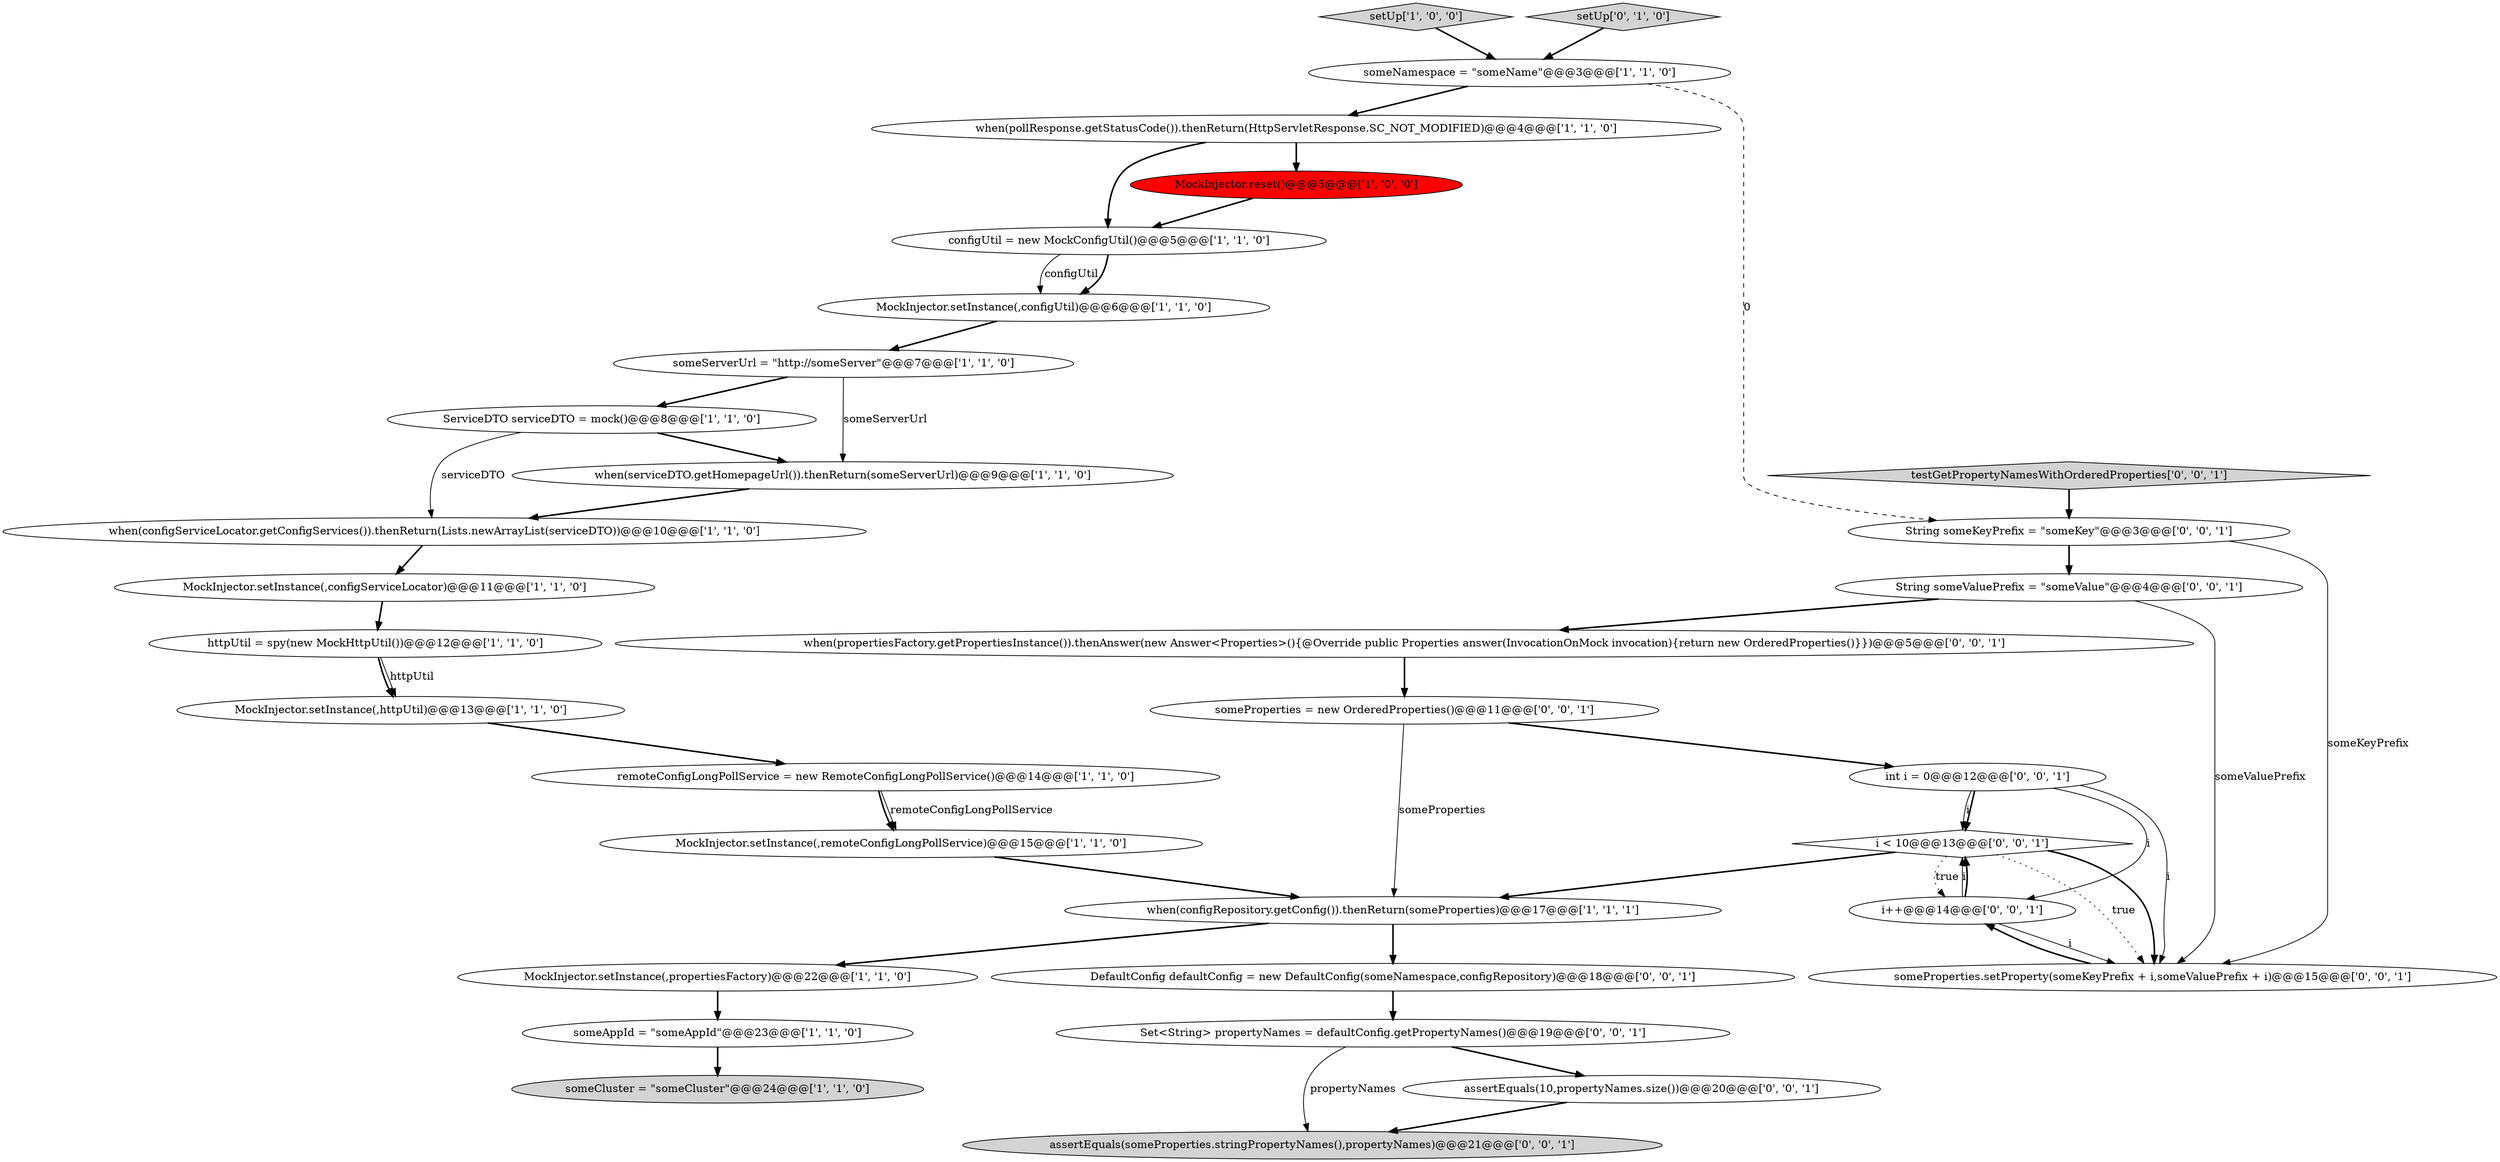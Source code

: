 digraph {
25 [style = filled, label = "Set<String> propertyNames = defaultConfig.getPropertyNames()@@@19@@@['0', '0', '1']", fillcolor = white, shape = ellipse image = "AAA0AAABBB3BBB"];
18 [style = filled, label = "when(configServiceLocator.getConfigServices()).thenReturn(Lists.newArrayList(serviceDTO))@@@10@@@['1', '1', '0']", fillcolor = white, shape = ellipse image = "AAA0AAABBB1BBB"];
10 [style = filled, label = "when(configRepository.getConfig()).thenReturn(someProperties)@@@17@@@['1', '1', '1']", fillcolor = white, shape = ellipse image = "AAA0AAABBB1BBB"];
32 [style = filled, label = "String someValuePrefix = \"someValue\"@@@4@@@['0', '0', '1']", fillcolor = white, shape = ellipse image = "AAA0AAABBB3BBB"];
9 [style = filled, label = "someServerUrl = \"http://someServer\"@@@7@@@['1', '1', '0']", fillcolor = white, shape = ellipse image = "AAA0AAABBB1BBB"];
26 [style = filled, label = "assertEquals(someProperties.stringPropertyNames(),propertyNames)@@@21@@@['0', '0', '1']", fillcolor = lightgray, shape = ellipse image = "AAA0AAABBB3BBB"];
0 [style = filled, label = "when(pollResponse.getStatusCode()).thenReturn(HttpServletResponse.SC_NOT_MODIFIED)@@@4@@@['1', '1', '0']", fillcolor = white, shape = ellipse image = "AAA0AAABBB1BBB"];
4 [style = filled, label = "someNamespace = \"someName\"@@@3@@@['1', '1', '0']", fillcolor = white, shape = ellipse image = "AAA0AAABBB1BBB"];
14 [style = filled, label = "MockInjector.setInstance(,configServiceLocator)@@@11@@@['1', '1', '0']", fillcolor = white, shape = ellipse image = "AAA0AAABBB1BBB"];
30 [style = filled, label = "testGetPropertyNamesWithOrderedProperties['0', '0', '1']", fillcolor = lightgray, shape = diamond image = "AAA0AAABBB3BBB"];
15 [style = filled, label = "ServiceDTO serviceDTO = mock()@@@8@@@['1', '1', '0']", fillcolor = white, shape = ellipse image = "AAA0AAABBB1BBB"];
24 [style = filled, label = "when(propertiesFactory.getPropertiesInstance()).thenAnswer(new Answer<Properties>(){@Override public Properties answer(InvocationOnMock invocation){return new OrderedProperties()}})@@@5@@@['0', '0', '1']", fillcolor = white, shape = ellipse image = "AAA0AAABBB3BBB"];
20 [style = filled, label = "DefaultConfig defaultConfig = new DefaultConfig(someNamespace,configRepository)@@@18@@@['0', '0', '1']", fillcolor = white, shape = ellipse image = "AAA0AAABBB3BBB"];
6 [style = filled, label = "setUp['1', '0', '0']", fillcolor = lightgray, shape = diamond image = "AAA0AAABBB1BBB"];
19 [style = filled, label = "setUp['0', '1', '0']", fillcolor = lightgray, shape = diamond image = "AAA0AAABBB2BBB"];
5 [style = filled, label = "httpUtil = spy(new MockHttpUtil())@@@12@@@['1', '1', '0']", fillcolor = white, shape = ellipse image = "AAA0AAABBB1BBB"];
22 [style = filled, label = "i < 10@@@13@@@['0', '0', '1']", fillcolor = white, shape = diamond image = "AAA0AAABBB3BBB"];
8 [style = filled, label = "remoteConfigLongPollService = new RemoteConfigLongPollService()@@@14@@@['1', '1', '0']", fillcolor = white, shape = ellipse image = "AAA0AAABBB1BBB"];
11 [style = filled, label = "MockInjector.setInstance(,propertiesFactory)@@@22@@@['1', '1', '0']", fillcolor = white, shape = ellipse image = "AAA0AAABBB1BBB"];
27 [style = filled, label = "i++@@@14@@@['0', '0', '1']", fillcolor = white, shape = ellipse image = "AAA0AAABBB3BBB"];
16 [style = filled, label = "MockInjector.setInstance(,configUtil)@@@6@@@['1', '1', '0']", fillcolor = white, shape = ellipse image = "AAA0AAABBB1BBB"];
3 [style = filled, label = "someCluster = \"someCluster\"@@@24@@@['1', '1', '0']", fillcolor = lightgray, shape = ellipse image = "AAA0AAABBB1BBB"];
21 [style = filled, label = "assertEquals(10,propertyNames.size())@@@20@@@['0', '0', '1']", fillcolor = white, shape = ellipse image = "AAA0AAABBB3BBB"];
2 [style = filled, label = "configUtil = new MockConfigUtil()@@@5@@@['1', '1', '0']", fillcolor = white, shape = ellipse image = "AAA0AAABBB1BBB"];
12 [style = filled, label = "someAppId = \"someAppId\"@@@23@@@['1', '1', '0']", fillcolor = white, shape = ellipse image = "AAA0AAABBB1BBB"];
13 [style = filled, label = "MockInjector.reset()@@@5@@@['1', '0', '0']", fillcolor = red, shape = ellipse image = "AAA1AAABBB1BBB"];
17 [style = filled, label = "MockInjector.setInstance(,remoteConfigLongPollService)@@@15@@@['1', '1', '0']", fillcolor = white, shape = ellipse image = "AAA0AAABBB1BBB"];
1 [style = filled, label = "MockInjector.setInstance(,httpUtil)@@@13@@@['1', '1', '0']", fillcolor = white, shape = ellipse image = "AAA0AAABBB1BBB"];
7 [style = filled, label = "when(serviceDTO.getHomepageUrl()).thenReturn(someServerUrl)@@@9@@@['1', '1', '0']", fillcolor = white, shape = ellipse image = "AAA0AAABBB1BBB"];
29 [style = filled, label = "someProperties = new OrderedProperties()@@@11@@@['0', '0', '1']", fillcolor = white, shape = ellipse image = "AAA0AAABBB3BBB"];
23 [style = filled, label = "String someKeyPrefix = \"someKey\"@@@3@@@['0', '0', '1']", fillcolor = white, shape = ellipse image = "AAA0AAABBB3BBB"];
28 [style = filled, label = "int i = 0@@@12@@@['0', '0', '1']", fillcolor = white, shape = ellipse image = "AAA0AAABBB3BBB"];
31 [style = filled, label = "someProperties.setProperty(someKeyPrefix + i,someValuePrefix + i)@@@15@@@['0', '0', '1']", fillcolor = white, shape = ellipse image = "AAA0AAABBB3BBB"];
17->10 [style = bold, label=""];
27->31 [style = solid, label="i"];
10->20 [style = bold, label=""];
1->8 [style = bold, label=""];
22->31 [style = dotted, label="true"];
0->13 [style = bold, label=""];
15->7 [style = bold, label=""];
15->18 [style = solid, label="serviceDTO"];
29->10 [style = solid, label="someProperties"];
27->22 [style = solid, label="i"];
25->26 [style = solid, label="propertyNames"];
0->2 [style = bold, label=""];
30->23 [style = bold, label=""];
23->32 [style = bold, label=""];
22->31 [style = bold, label=""];
28->27 [style = solid, label="i"];
11->12 [style = bold, label=""];
24->29 [style = bold, label=""];
2->16 [style = solid, label="configUtil"];
27->22 [style = bold, label=""];
20->25 [style = bold, label=""];
4->0 [style = bold, label=""];
29->28 [style = bold, label=""];
8->17 [style = bold, label=""];
5->1 [style = bold, label=""];
6->4 [style = bold, label=""];
21->26 [style = bold, label=""];
23->31 [style = solid, label="someKeyPrefix"];
31->27 [style = bold, label=""];
5->1 [style = solid, label="httpUtil"];
9->15 [style = bold, label=""];
9->7 [style = solid, label="someServerUrl"];
28->31 [style = solid, label="i"];
22->27 [style = dotted, label="true"];
13->2 [style = bold, label=""];
22->10 [style = bold, label=""];
7->18 [style = bold, label=""];
12->3 [style = bold, label=""];
19->4 [style = bold, label=""];
8->17 [style = solid, label="remoteConfigLongPollService"];
32->31 [style = solid, label="someValuePrefix"];
28->22 [style = solid, label="i"];
32->24 [style = bold, label=""];
4->23 [style = dashed, label="0"];
18->14 [style = bold, label=""];
16->9 [style = bold, label=""];
28->22 [style = bold, label=""];
25->21 [style = bold, label=""];
14->5 [style = bold, label=""];
10->11 [style = bold, label=""];
2->16 [style = bold, label=""];
}
